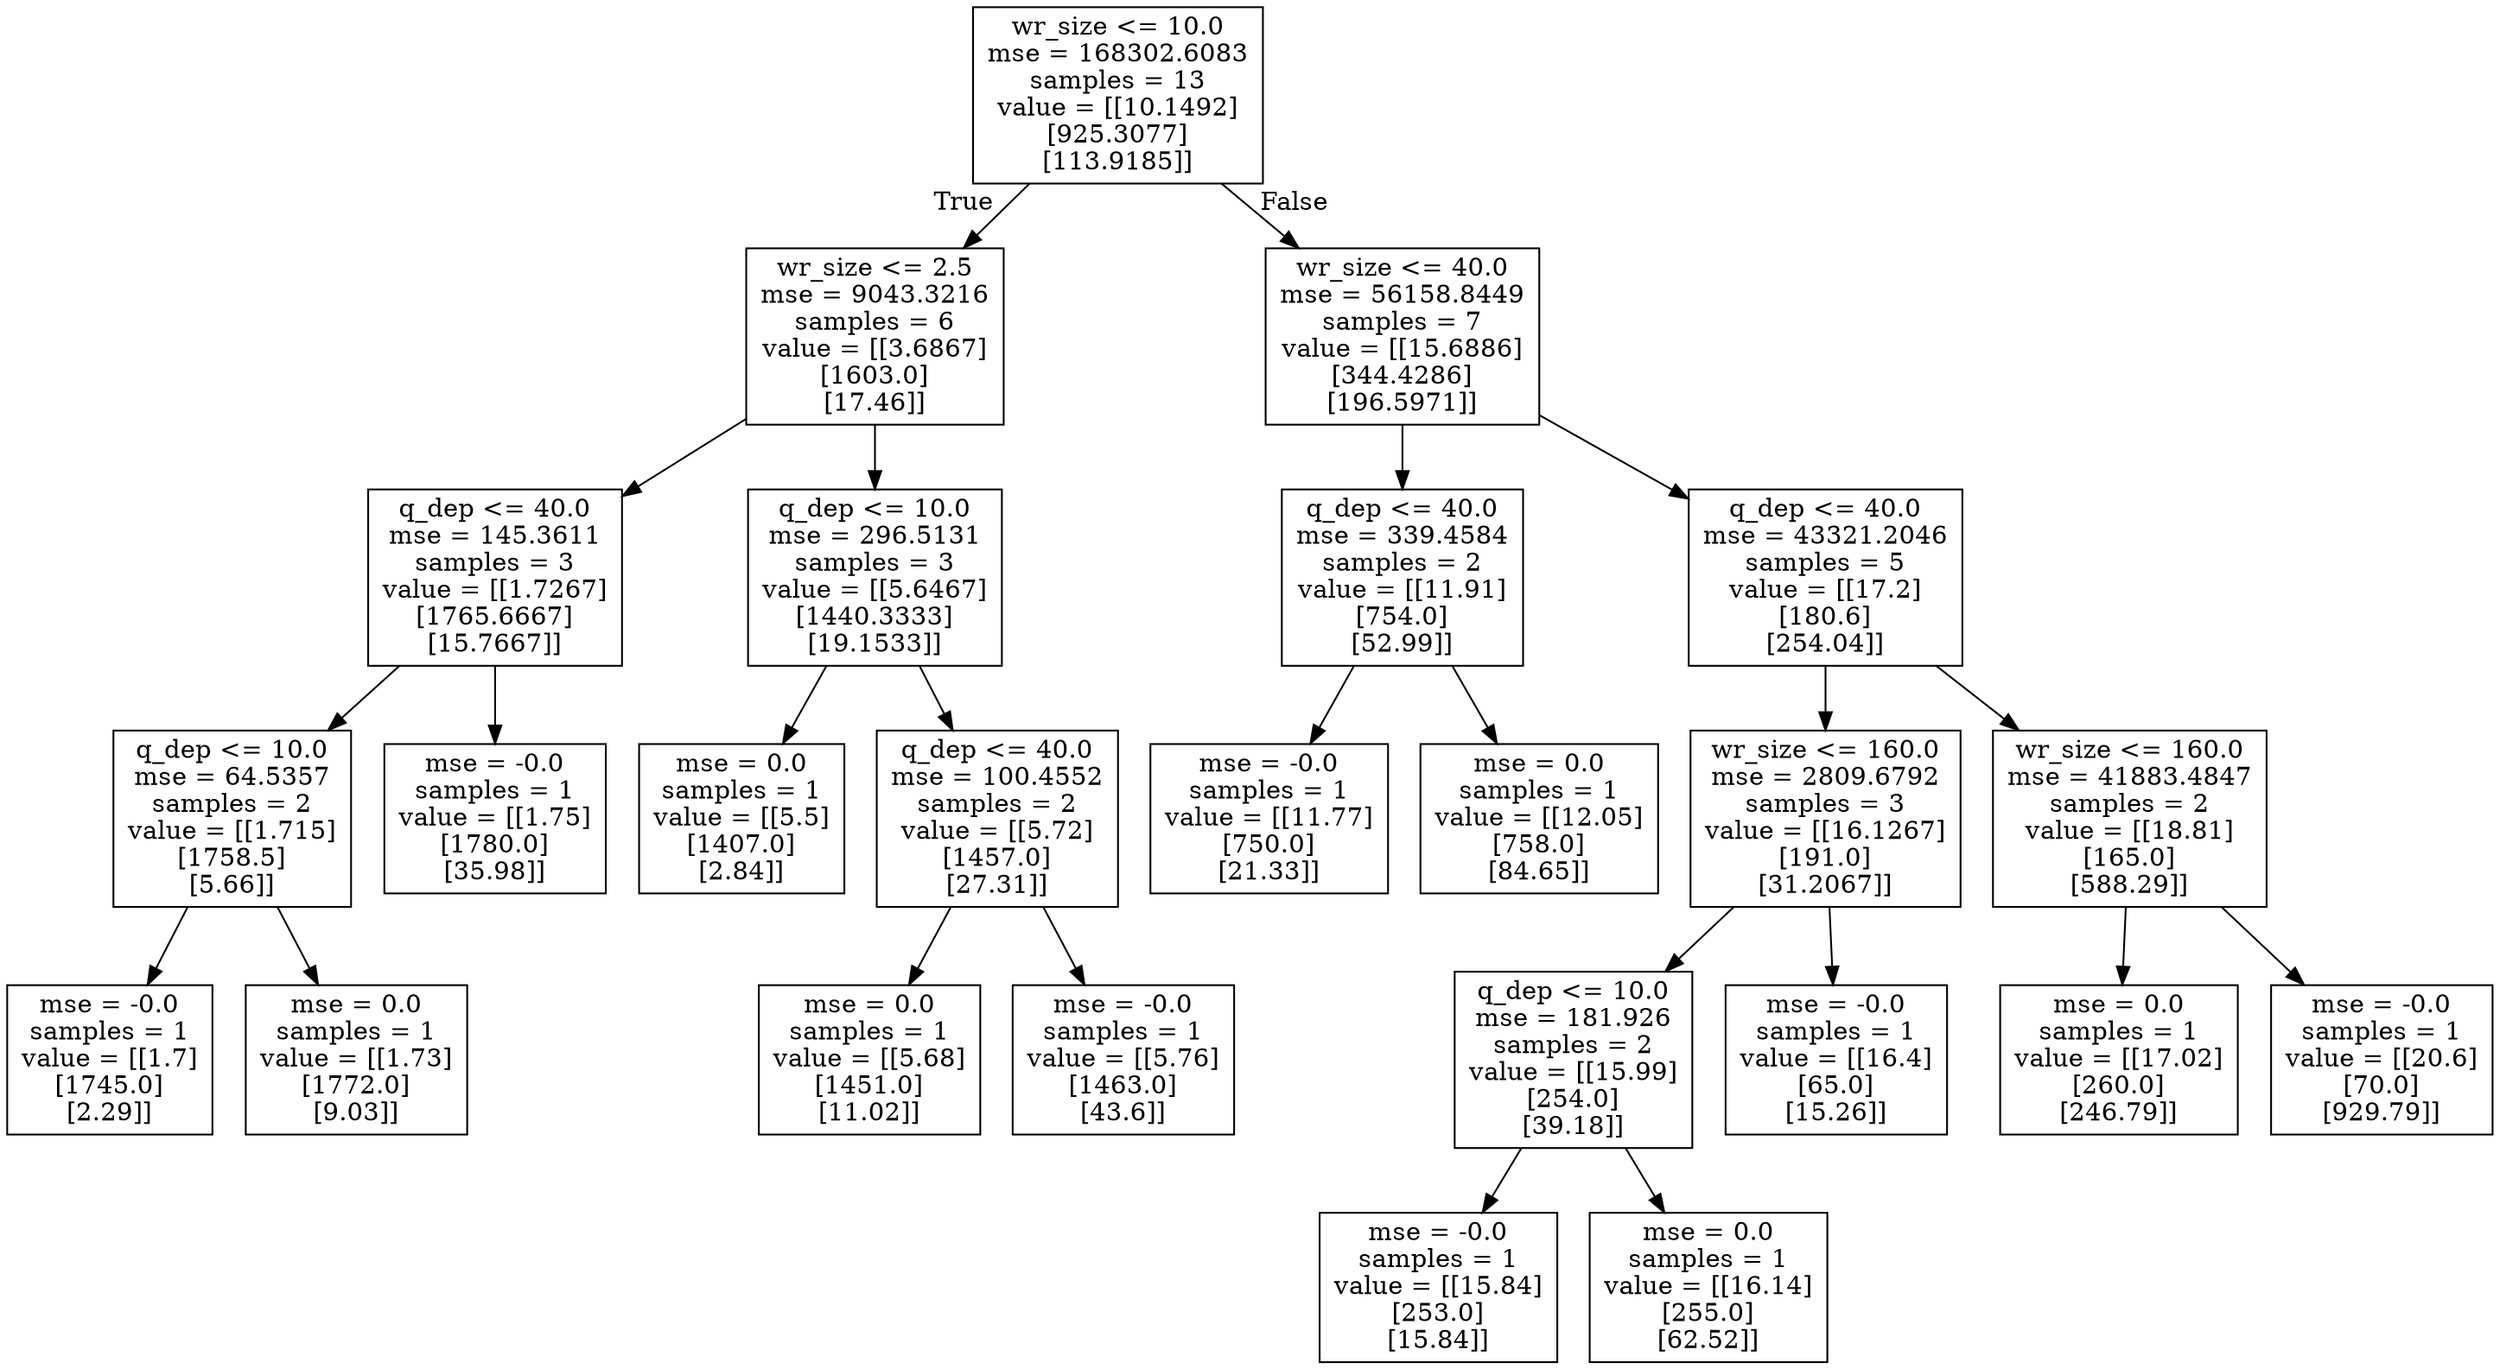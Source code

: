 digraph Tree {
node [shape=box] ;
0 [label="wr_size <= 10.0\nmse = 168302.6083\nsamples = 13\nvalue = [[10.1492]\n[925.3077]\n[113.9185]]"] ;
1 [label="wr_size <= 2.5\nmse = 9043.3216\nsamples = 6\nvalue = [[3.6867]\n[1603.0]\n[17.46]]"] ;
0 -> 1 [labeldistance=2.5, labelangle=45, headlabel="True"] ;
2 [label="q_dep <= 40.0\nmse = 145.3611\nsamples = 3\nvalue = [[1.7267]\n[1765.6667]\n[15.7667]]"] ;
1 -> 2 ;
3 [label="q_dep <= 10.0\nmse = 64.5357\nsamples = 2\nvalue = [[1.715]\n[1758.5]\n[5.66]]"] ;
2 -> 3 ;
4 [label="mse = -0.0\nsamples = 1\nvalue = [[1.7]\n[1745.0]\n[2.29]]"] ;
3 -> 4 ;
5 [label="mse = 0.0\nsamples = 1\nvalue = [[1.73]\n[1772.0]\n[9.03]]"] ;
3 -> 5 ;
6 [label="mse = -0.0\nsamples = 1\nvalue = [[1.75]\n[1780.0]\n[35.98]]"] ;
2 -> 6 ;
7 [label="q_dep <= 10.0\nmse = 296.5131\nsamples = 3\nvalue = [[5.6467]\n[1440.3333]\n[19.1533]]"] ;
1 -> 7 ;
8 [label="mse = 0.0\nsamples = 1\nvalue = [[5.5]\n[1407.0]\n[2.84]]"] ;
7 -> 8 ;
9 [label="q_dep <= 40.0\nmse = 100.4552\nsamples = 2\nvalue = [[5.72]\n[1457.0]\n[27.31]]"] ;
7 -> 9 ;
10 [label="mse = 0.0\nsamples = 1\nvalue = [[5.68]\n[1451.0]\n[11.02]]"] ;
9 -> 10 ;
11 [label="mse = -0.0\nsamples = 1\nvalue = [[5.76]\n[1463.0]\n[43.6]]"] ;
9 -> 11 ;
12 [label="wr_size <= 40.0\nmse = 56158.8449\nsamples = 7\nvalue = [[15.6886]\n[344.4286]\n[196.5971]]"] ;
0 -> 12 [labeldistance=2.5, labelangle=-45, headlabel="False"] ;
13 [label="q_dep <= 40.0\nmse = 339.4584\nsamples = 2\nvalue = [[11.91]\n[754.0]\n[52.99]]"] ;
12 -> 13 ;
14 [label="mse = -0.0\nsamples = 1\nvalue = [[11.77]\n[750.0]\n[21.33]]"] ;
13 -> 14 ;
15 [label="mse = 0.0\nsamples = 1\nvalue = [[12.05]\n[758.0]\n[84.65]]"] ;
13 -> 15 ;
16 [label="q_dep <= 40.0\nmse = 43321.2046\nsamples = 5\nvalue = [[17.2]\n[180.6]\n[254.04]]"] ;
12 -> 16 ;
17 [label="wr_size <= 160.0\nmse = 2809.6792\nsamples = 3\nvalue = [[16.1267]\n[191.0]\n[31.2067]]"] ;
16 -> 17 ;
18 [label="q_dep <= 10.0\nmse = 181.926\nsamples = 2\nvalue = [[15.99]\n[254.0]\n[39.18]]"] ;
17 -> 18 ;
19 [label="mse = -0.0\nsamples = 1\nvalue = [[15.84]\n[253.0]\n[15.84]]"] ;
18 -> 19 ;
20 [label="mse = 0.0\nsamples = 1\nvalue = [[16.14]\n[255.0]\n[62.52]]"] ;
18 -> 20 ;
21 [label="mse = -0.0\nsamples = 1\nvalue = [[16.4]\n[65.0]\n[15.26]]"] ;
17 -> 21 ;
22 [label="wr_size <= 160.0\nmse = 41883.4847\nsamples = 2\nvalue = [[18.81]\n[165.0]\n[588.29]]"] ;
16 -> 22 ;
23 [label="mse = 0.0\nsamples = 1\nvalue = [[17.02]\n[260.0]\n[246.79]]"] ;
22 -> 23 ;
24 [label="mse = -0.0\nsamples = 1\nvalue = [[20.6]\n[70.0]\n[929.79]]"] ;
22 -> 24 ;
}